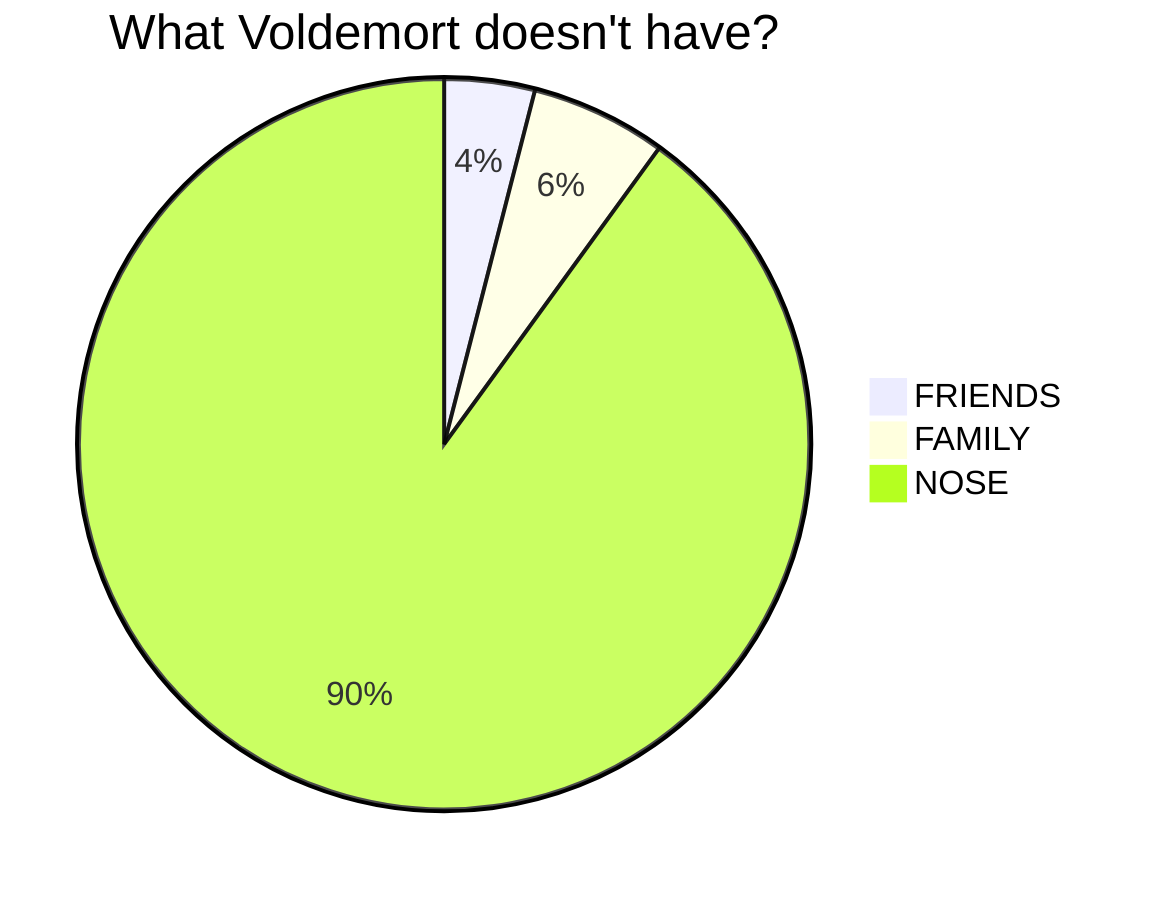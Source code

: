 pie title What Voldemort doesn't have?
         "FRIENDS" : 2
         "FAMILY" : 3
         "NOSE" : 45